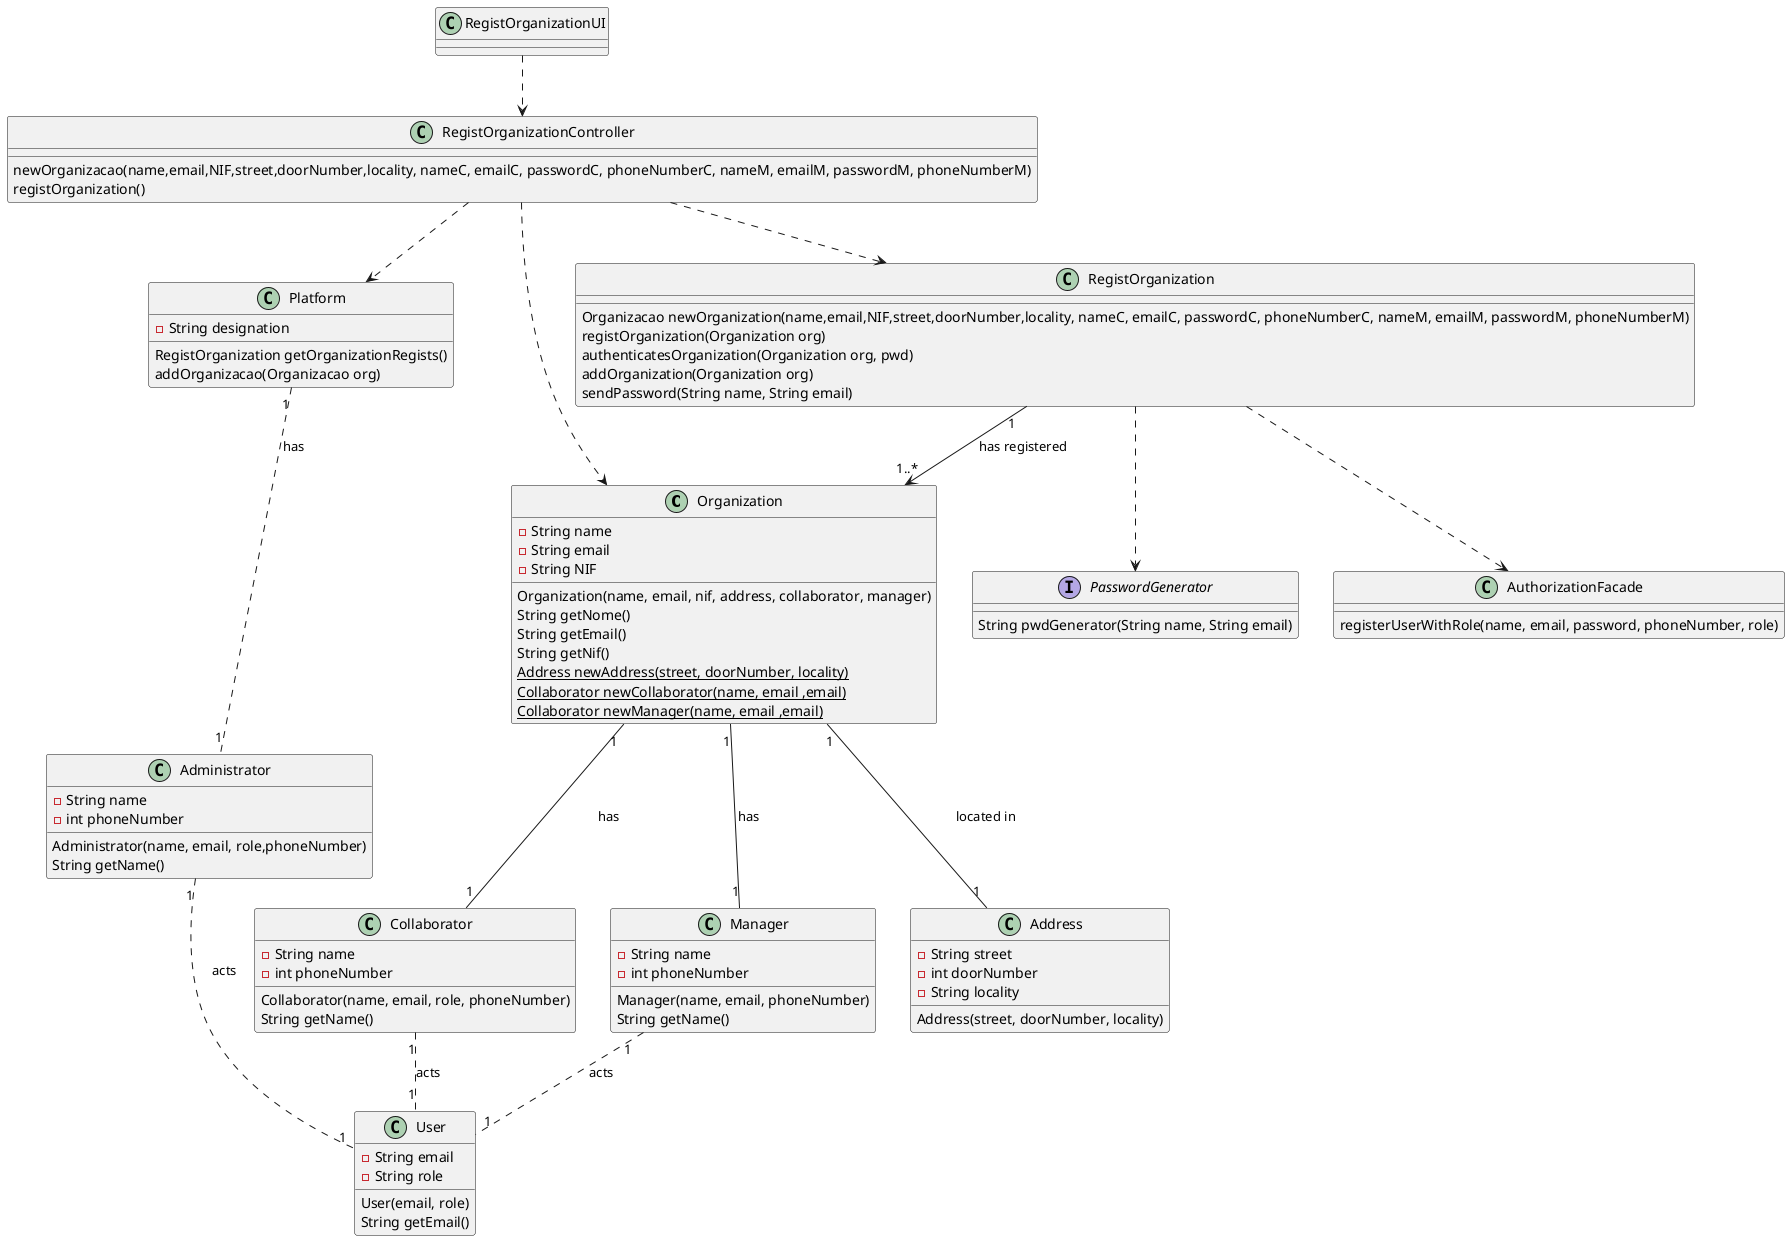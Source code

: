 @startuml

class Organization {
  -String name
  -String email
  -String NIF
  Organization(name, email, nif, address, collaborator, manager)
  String getNome()
  String getEmail()
  String getNif()
  {static} Address newAddress(street, doorNumber, locality)
  {static} Collaborator newCollaborator(name, email ,email)
  {static} Collaborator newManager(name, email ,email)
}

class Administrator {
  -String name
  -int phoneNumber
  Administrator(name, email, role,phoneNumber)
  String getName()
}

class Address {
  -String street
  -int doorNumber
  -String locality
  Address(street, doorNumber, locality)
}

class Collaborator {
  -String name
  -int phoneNumber
  Collaborator(name, email, role, phoneNumber)
  String getName()
}

class Manager {
  -String name
  -int phoneNumber
  Manager(name, email, phoneNumber)
  String getName()
}
  
class User {
  -String email
  -String role
  User(email, role)
  String getEmail()
}
  
class Platform {
  -String designation
  RegistOrganization getOrganizationRegists()
  addOrganizacao(Organizacao org) 
}

class AuthorizationFacade {
  registerUserWithRole(name, email, password, phoneNumber, role)
}
  
interface PasswordGenerator {
  String pwdGenerator(String name, String email)
}
  
class RegistOrganization {
  Organizacao newOrganization(name,email,NIF,street,doorNumber,locality, nameC, emailC, passwordC, phoneNumberC, nameM, emailM, passwordM, phoneNumberM)
  registOrganization(Organization org)
  authenticatesOrganization(Organization org, pwd)
  addOrganization(Organization org)
  sendPassword(String name, String email)
}

class RegistOrganizationController {
  newOrganizacao(name,email,NIF,street,doorNumber,locality, nameC, emailC, passwordC, phoneNumberC, nameM, emailM, passwordM, phoneNumberM)
  registOrganization()
}
  

class RegistOrganizationUI {
}

RegistOrganizationUI ..> RegistOrganizationController
RegistOrganizationController ..> Platform
RegistOrganizationController ..> Organization
RegistOrganizationController ..> RegistOrganization
RegistOrganization ..> AuthorizationFacade
RegistOrganization ..> PasswordGenerator
RegistOrganization "1" --> "1..*" Organization: has registered
Organization "1" -- "1" Collaborator: has
Organization "1" -- "1" Manager: has
Organization "1" -- "1" Address: located in
Platform "1" .. "1" Administrator: has
Manager "1" .. "1" User: acts 
Collaborator "1" .. "1" User: acts 
Administrator "1" .. "1" User: acts


@enduml